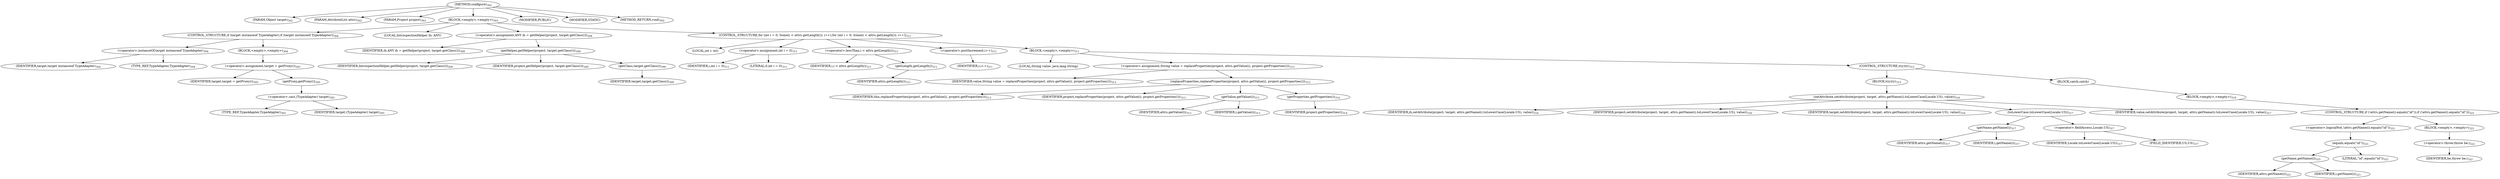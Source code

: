 digraph "configure" {  
"339" [label = <(METHOD,configure)<SUB>302</SUB>> ]
"340" [label = <(PARAM,Object target)<SUB>302</SUB>> ]
"341" [label = <(PARAM,AttributeList attrs)<SUB>302</SUB>> ]
"342" [label = <(PARAM,Project project)<SUB>303</SUB>> ]
"343" [label = <(BLOCK,&lt;empty&gt;,&lt;empty&gt;)<SUB>303</SUB>> ]
"344" [label = <(CONTROL_STRUCTURE,if (target instanceof TypeAdapter),if (target instanceof TypeAdapter))<SUB>304</SUB>> ]
"345" [label = <(&lt;operator&gt;.instanceOf,target instanceof TypeAdapter)<SUB>304</SUB>> ]
"346" [label = <(IDENTIFIER,target,target instanceof TypeAdapter)<SUB>304</SUB>> ]
"347" [label = <(TYPE_REF,TypeAdapter,TypeAdapter)<SUB>304</SUB>> ]
"348" [label = <(BLOCK,&lt;empty&gt;,&lt;empty&gt;)<SUB>304</SUB>> ]
"349" [label = <(&lt;operator&gt;.assignment,target = getProxy())<SUB>305</SUB>> ]
"350" [label = <(IDENTIFIER,target,target = getProxy())<SUB>305</SUB>> ]
"351" [label = <(getProxy,getProxy())<SUB>305</SUB>> ]
"352" [label = <(&lt;operator&gt;.cast,(TypeAdapter) target)<SUB>305</SUB>> ]
"353" [label = <(TYPE_REF,TypeAdapter,TypeAdapter)<SUB>305</SUB>> ]
"354" [label = <(IDENTIFIER,target,(TypeAdapter) target)<SUB>305</SUB>> ]
"355" [label = <(LOCAL,IntrospectionHelper ih: ANY)> ]
"356" [label = <(&lt;operator&gt;.assignment,ANY ih = getHelper(project, target.getClass()))<SUB>308</SUB>> ]
"357" [label = <(IDENTIFIER,ih,ANY ih = getHelper(project, target.getClass()))<SUB>308</SUB>> ]
"358" [label = <(getHelper,getHelper(project, target.getClass()))<SUB>309</SUB>> ]
"359" [label = <(IDENTIFIER,IntrospectionHelper,getHelper(project, target.getClass()))<SUB>309</SUB>> ]
"360" [label = <(IDENTIFIER,project,getHelper(project, target.getClass()))<SUB>309</SUB>> ]
"361" [label = <(getClass,target.getClass())<SUB>309</SUB>> ]
"362" [label = <(IDENTIFIER,target,target.getClass())<SUB>309</SUB>> ]
"363" [label = <(CONTROL_STRUCTURE,for (int i = 0; Some(i &lt; attrs.getLength()); i++),for (int i = 0; Some(i &lt; attrs.getLength()); i++))<SUB>311</SUB>> ]
"364" [label = <(LOCAL,int i: int)> ]
"365" [label = <(&lt;operator&gt;.assignment,int i = 0)<SUB>311</SUB>> ]
"366" [label = <(IDENTIFIER,i,int i = 0)<SUB>311</SUB>> ]
"367" [label = <(LITERAL,0,int i = 0)<SUB>311</SUB>> ]
"368" [label = <(&lt;operator&gt;.lessThan,i &lt; attrs.getLength())<SUB>311</SUB>> ]
"369" [label = <(IDENTIFIER,i,i &lt; attrs.getLength())<SUB>311</SUB>> ]
"370" [label = <(getLength,getLength())<SUB>311</SUB>> ]
"371" [label = <(IDENTIFIER,attrs,getLength())<SUB>311</SUB>> ]
"372" [label = <(&lt;operator&gt;.postIncrement,i++)<SUB>311</SUB>> ]
"373" [label = <(IDENTIFIER,i,i++)<SUB>311</SUB>> ]
"374" [label = <(BLOCK,&lt;empty&gt;,&lt;empty&gt;)<SUB>311</SUB>> ]
"375" [label = <(LOCAL,String value: java.lang.String)> ]
"376" [label = <(&lt;operator&gt;.assignment,String value = replaceProperties(project, attrs.getValue(i), project.getProperties()))<SUB>313</SUB>> ]
"377" [label = <(IDENTIFIER,value,String value = replaceProperties(project, attrs.getValue(i), project.getProperties()))<SUB>313</SUB>> ]
"378" [label = <(replaceProperties,replaceProperties(project, attrs.getValue(i), project.getProperties()))<SUB>313</SUB>> ]
"379" [label = <(IDENTIFIER,this,replaceProperties(project, attrs.getValue(i), project.getProperties()))<SUB>313</SUB>> ]
"380" [label = <(IDENTIFIER,project,replaceProperties(project, attrs.getValue(i), project.getProperties()))<SUB>313</SUB>> ]
"381" [label = <(getValue,getValue(i))<SUB>313</SUB>> ]
"382" [label = <(IDENTIFIER,attrs,getValue(i))<SUB>313</SUB>> ]
"383" [label = <(IDENTIFIER,i,getValue(i))<SUB>313</SUB>> ]
"384" [label = <(getProperties,getProperties())<SUB>314</SUB>> ]
"385" [label = <(IDENTIFIER,project,getProperties())<SUB>314</SUB>> ]
"386" [label = <(CONTROL_STRUCTURE,try,try)<SUB>315</SUB>> ]
"387" [label = <(BLOCK,try,try)<SUB>315</SUB>> ]
"388" [label = <(setAttribute,setAttribute(project, target, attrs.getName(i).toLowerCase(Locale.US), value))<SUB>316</SUB>> ]
"389" [label = <(IDENTIFIER,ih,setAttribute(project, target, attrs.getName(i).toLowerCase(Locale.US), value))<SUB>316</SUB>> ]
"390" [label = <(IDENTIFIER,project,setAttribute(project, target, attrs.getName(i).toLowerCase(Locale.US), value))<SUB>316</SUB>> ]
"391" [label = <(IDENTIFIER,target,setAttribute(project, target, attrs.getName(i).toLowerCase(Locale.US), value))<SUB>316</SUB>> ]
"392" [label = <(toLowerCase,toLowerCase(Locale.US))<SUB>317</SUB>> ]
"393" [label = <(getName,getName(i))<SUB>317</SUB>> ]
"394" [label = <(IDENTIFIER,attrs,getName(i))<SUB>317</SUB>> ]
"395" [label = <(IDENTIFIER,i,getName(i))<SUB>317</SUB>> ]
"396" [label = <(&lt;operator&gt;.fieldAccess,Locale.US)<SUB>317</SUB>> ]
"397" [label = <(IDENTIFIER,Locale,toLowerCase(Locale.US))<SUB>317</SUB>> ]
"398" [label = <(FIELD_IDENTIFIER,US,US)<SUB>317</SUB>> ]
"399" [label = <(IDENTIFIER,value,setAttribute(project, target, attrs.getName(i).toLowerCase(Locale.US), value))<SUB>317</SUB>> ]
"400" [label = <(BLOCK,catch,catch)> ]
"401" [label = <(BLOCK,&lt;empty&gt;,&lt;empty&gt;)<SUB>319</SUB>> ]
"402" [label = <(CONTROL_STRUCTURE,if (!attrs.getName(i).equals(&quot;id&quot;)),if (!attrs.getName(i).equals(&quot;id&quot;)))<SUB>321</SUB>> ]
"403" [label = <(&lt;operator&gt;.logicalNot,!attrs.getName(i).equals(&quot;id&quot;))<SUB>321</SUB>> ]
"404" [label = <(equals,equals(&quot;id&quot;))<SUB>321</SUB>> ]
"405" [label = <(getName,getName(i))<SUB>321</SUB>> ]
"406" [label = <(IDENTIFIER,attrs,getName(i))<SUB>321</SUB>> ]
"407" [label = <(IDENTIFIER,i,getName(i))<SUB>321</SUB>> ]
"408" [label = <(LITERAL,&quot;id&quot;,equals(&quot;id&quot;))<SUB>321</SUB>> ]
"409" [label = <(BLOCK,&lt;empty&gt;,&lt;empty&gt;)<SUB>321</SUB>> ]
"410" [label = <(&lt;operator&gt;.throw,throw be;)<SUB>322</SUB>> ]
"411" [label = <(IDENTIFIER,be,throw be;)<SUB>322</SUB>> ]
"412" [label = <(MODIFIER,PUBLIC)> ]
"413" [label = <(MODIFIER,STATIC)> ]
"414" [label = <(METHOD_RETURN,void)<SUB>302</SUB>> ]
  "339" -> "340" 
  "339" -> "341" 
  "339" -> "342" 
  "339" -> "343" 
  "339" -> "412" 
  "339" -> "413" 
  "339" -> "414" 
  "343" -> "344" 
  "343" -> "355" 
  "343" -> "356" 
  "343" -> "363" 
  "344" -> "345" 
  "344" -> "348" 
  "345" -> "346" 
  "345" -> "347" 
  "348" -> "349" 
  "349" -> "350" 
  "349" -> "351" 
  "351" -> "352" 
  "352" -> "353" 
  "352" -> "354" 
  "356" -> "357" 
  "356" -> "358" 
  "358" -> "359" 
  "358" -> "360" 
  "358" -> "361" 
  "361" -> "362" 
  "363" -> "364" 
  "363" -> "365" 
  "363" -> "368" 
  "363" -> "372" 
  "363" -> "374" 
  "365" -> "366" 
  "365" -> "367" 
  "368" -> "369" 
  "368" -> "370" 
  "370" -> "371" 
  "372" -> "373" 
  "374" -> "375" 
  "374" -> "376" 
  "374" -> "386" 
  "376" -> "377" 
  "376" -> "378" 
  "378" -> "379" 
  "378" -> "380" 
  "378" -> "381" 
  "378" -> "384" 
  "381" -> "382" 
  "381" -> "383" 
  "384" -> "385" 
  "386" -> "387" 
  "386" -> "400" 
  "387" -> "388" 
  "388" -> "389" 
  "388" -> "390" 
  "388" -> "391" 
  "388" -> "392" 
  "388" -> "399" 
  "392" -> "393" 
  "392" -> "396" 
  "393" -> "394" 
  "393" -> "395" 
  "396" -> "397" 
  "396" -> "398" 
  "400" -> "401" 
  "401" -> "402" 
  "402" -> "403" 
  "402" -> "409" 
  "403" -> "404" 
  "404" -> "405" 
  "404" -> "408" 
  "405" -> "406" 
  "405" -> "407" 
  "409" -> "410" 
  "410" -> "411" 
}
